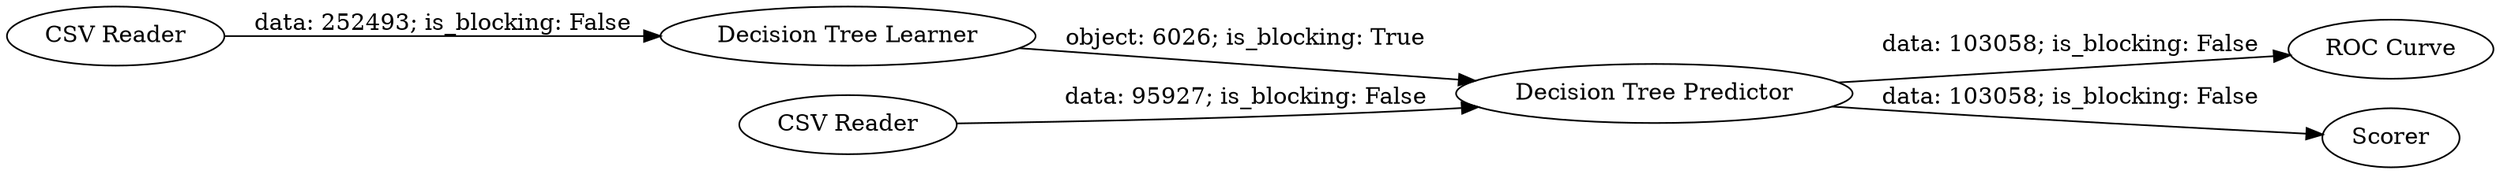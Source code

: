 digraph {
	"-8794735364420073235_2" [label="CSV Reader"]
	"-8794735364420073235_102" [label="ROC Curve"]
	"-8794735364420073235_107" [label=Scorer]
	"-8794735364420073235_101" [label="Decision Tree Learner"]
	"-8794735364420073235_1" [label="CSV Reader"]
	"-8794735364420073235_65" [label="Decision Tree Predictor"]
	"-8794735364420073235_65" -> "-8794735364420073235_102" [label="data: 103058; is_blocking: False"]
	"-8794735364420073235_1" -> "-8794735364420073235_65" [label="data: 95927; is_blocking: False"]
	"-8794735364420073235_101" -> "-8794735364420073235_65" [label="object: 6026; is_blocking: True"]
	"-8794735364420073235_2" -> "-8794735364420073235_101" [label="data: 252493; is_blocking: False"]
	"-8794735364420073235_65" -> "-8794735364420073235_107" [label="data: 103058; is_blocking: False"]
	rankdir=LR
}
